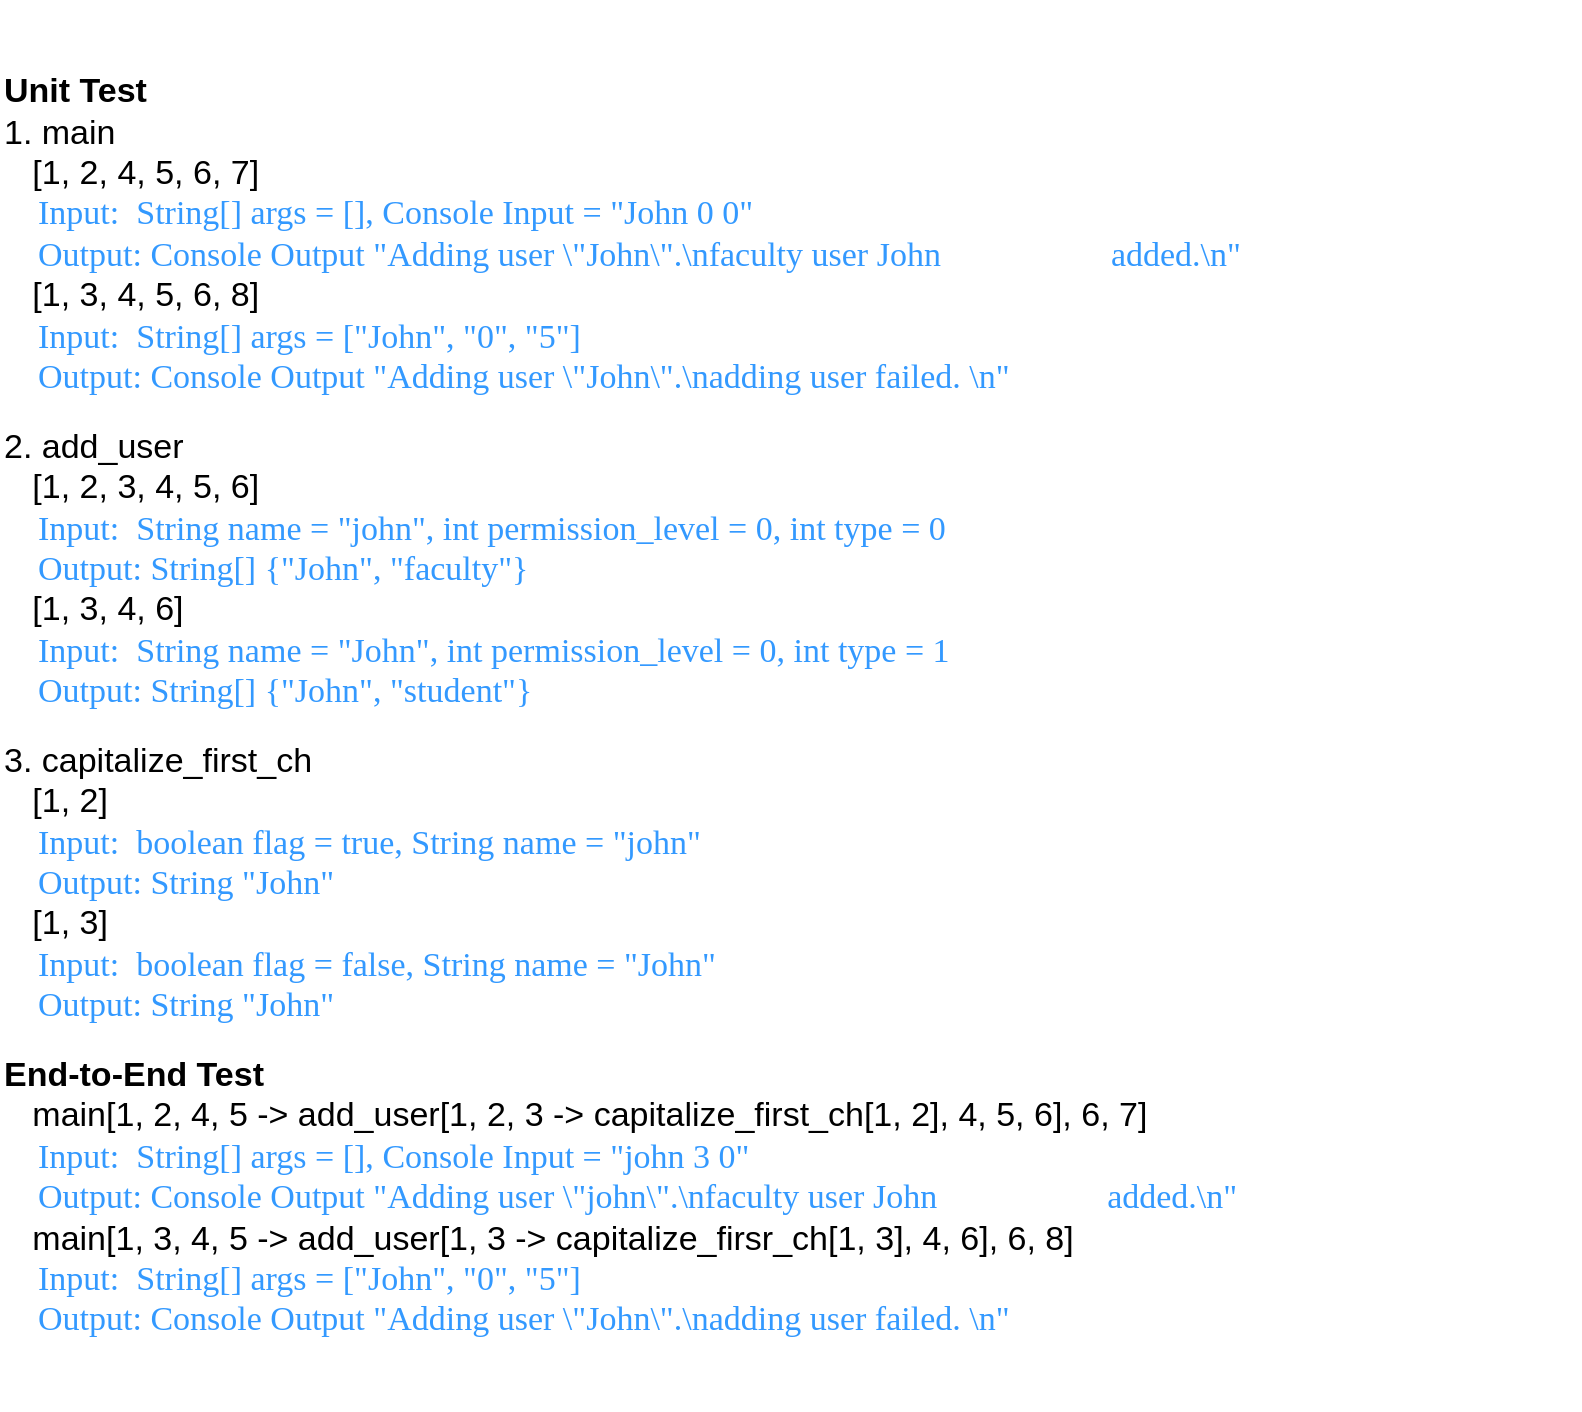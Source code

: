 <mxfile version="13.7.3" type="device"><diagram id="NRWWf8EAjQZZ9i_T6hMN" name="Page-1"><mxGraphModel dx="1697" dy="977" grid="0" gridSize="10" guides="1" tooltips="1" connect="1" arrows="1" fold="1" page="1" pageScale="1" pageWidth="850" pageHeight="1100" math="0" shadow="0"><root><mxCell id="0"/><mxCell id="1" parent="0"/><mxCell id="WmRR6fskUjK6w_Hf1d1s-1" value="&lt;font&gt;&lt;font style=&quot;font-size: 17px&quot;&gt;&lt;b&gt;Unit Test&lt;/b&gt;&lt;/font&gt;&lt;br&gt;&lt;span style=&quot;font-size: 17px&quot;&gt;1. main&lt;/span&gt;&lt;br&gt;&lt;span style=&quot;font-size: 17px&quot;&gt;&amp;nbsp; &amp;nbsp;[1, 2, 4, 5, 6, 7]&lt;/span&gt;&lt;br&gt;&lt;font face=&quot;Lucida Console&quot;&gt;&lt;font color=&quot;#3399ff&quot; style=&quot;font-size: 17px&quot;&gt;&amp;nbsp; &amp;nbsp; Input:&amp;nbsp;&amp;nbsp;&lt;/font&gt;&lt;/font&gt;&lt;span style=&quot;color: rgb(51 , 153 , 255) ; font-family: &amp;#34;lucida console&amp;#34; ; font-size: 17px&quot;&gt;String[] args = [],&amp;nbsp;&lt;/span&gt;&lt;font face=&quot;Lucida Console&quot;&gt;&lt;font color=&quot;#3399ff&quot; style=&quot;font-size: 17px&quot;&gt;Console Input = &quot;John 0 0&quot;&lt;br&gt;&lt;/font&gt;&lt;span style=&quot;font-size: 17px&quot;&gt;&amp;nbsp; &amp;nbsp;&amp;nbsp;&lt;/span&gt;&lt;font color=&quot;#3399ff&quot;&gt;&lt;span style=&quot;font-size: 17px&quot;&gt;Output: Console Output &quot;Adding user \&quot;John\&quot;.\nfaculty user John&amp;nbsp; &amp;nbsp; &amp;nbsp; &amp;nbsp; &amp;nbsp; &amp;nbsp; &amp;nbsp; &amp;nbsp; &amp;nbsp; &amp;nbsp; added.\n&lt;/span&gt;&lt;span style=&quot;font-size: 17px&quot;&gt;&quot;&lt;/span&gt;&lt;/font&gt;&lt;/font&gt;&lt;br&gt;&lt;span style=&quot;font-size: 17px&quot;&gt;&amp;nbsp; &amp;nbsp;[1, 3, 4, 5, 6, 8]&lt;/span&gt;&lt;br&gt;&lt;span style=&quot;font-size: 17px ; color: rgb(51 , 153 , 255) ; font-family: &amp;#34;lucida console&amp;#34;&quot;&gt;&amp;nbsp; &amp;nbsp; Input:&amp;nbsp;&amp;nbsp;&lt;/span&gt;&lt;font color=&quot;#3399ff&quot; style=&quot;font-size: 17px&quot;&gt;&lt;font face=&quot;Lucida Console&quot;&gt;String[] args = [&quot;John&quot;, &quot;0&quot;, &quot;5&quot;]&lt;/font&gt;&lt;br&gt;&lt;/font&gt;&lt;span style=&quot;font-size: 17px ; font-family: &amp;#34;lucida console&amp;#34;&quot;&gt;&amp;nbsp; &amp;nbsp;&amp;nbsp;&lt;/span&gt;&lt;font color=&quot;#3399ff&quot; style=&quot;font-size: 17px ; font-family: &amp;#34;lucida console&amp;#34;&quot;&gt;Output:&amp;nbsp;&lt;/font&gt;&lt;span style=&quot;color: rgb(51 , 153 , 255) ; font-family: &amp;#34;lucida console&amp;#34; ; font-size: 17px&quot;&gt;Console Output &quot;Adding user \&quot;John\&quot;.\nadding user failed. \n&lt;/span&gt;&lt;span style=&quot;color: rgb(51 , 153 , 255) ; font-family: &amp;#34;lucida console&amp;#34; ; font-size: 17px&quot;&gt;&quot;&lt;/span&gt;&lt;br&gt;&lt;br&gt;&lt;span style=&quot;font-size: 17px&quot;&gt;2. add_user&lt;/span&gt;&lt;br&gt;&lt;span style=&quot;font-size: 17px&quot;&gt;&amp;nbsp; &amp;nbsp;[1, 2, 3, 4, 5, 6]&lt;/span&gt;&lt;br&gt;&lt;span style=&quot;font-size: 17px ; color: rgb(51 , 153 , 255) ; font-family: &amp;#34;lucida console&amp;#34;&quot;&gt;&amp;nbsp; &amp;nbsp; Input:&amp;nbsp;&amp;nbsp;&lt;/span&gt;&lt;font color=&quot;#3399ff&quot; face=&quot;Lucida Console&quot; style=&quot;font-size: 17px&quot;&gt;String name = &quot;john&quot;, int permission_level = 0, int type = 0&lt;br&gt;&lt;/font&gt;&lt;span style=&quot;font-size: 17px ; font-family: &amp;#34;lucida console&amp;#34;&quot;&gt;&amp;nbsp; &amp;nbsp;&amp;nbsp;&lt;/span&gt;&lt;font color=&quot;#3399ff&quot; style=&quot;font-size: 17px ; font-family: &amp;#34;lucida console&amp;#34;&quot;&gt;Output: String[] {&quot;John&quot;, &quot;faculty&quot;}&lt;/font&gt;&lt;br&gt;&lt;span style=&quot;font-size: 17px&quot;&gt;&amp;nbsp; &amp;nbsp;[1, 3, 4, 6]&lt;/span&gt;&lt;br&gt;&lt;span style=&quot;font-size: 17px ; color: rgb(51 , 153 , 255) ; font-family: &amp;#34;lucida console&amp;#34;&quot;&gt;&amp;nbsp; &amp;nbsp; Input:&amp;nbsp;&amp;nbsp;&lt;/span&gt;&lt;font color=&quot;#3399ff&quot; style=&quot;font-size: 17px&quot;&gt;&lt;font face=&quot;Lucida Console&quot; style=&quot;font-size: 17px&quot;&gt;String name = &quot;John&quot;, int permission_level = 0, int type = 1&lt;br&gt;&lt;/font&gt;&lt;/font&gt;&lt;span style=&quot;font-size: 17px ; font-family: &amp;#34;lucida console&amp;#34;&quot;&gt;&amp;nbsp; &amp;nbsp;&amp;nbsp;&lt;/span&gt;&lt;font color=&quot;#3399ff&quot; style=&quot;font-size: 17px ; font-family: &amp;#34;lucida console&amp;#34;&quot;&gt;Output:&amp;nbsp;&lt;/font&gt;&lt;span style=&quot;font-size: 17px ; color: rgb(51 , 153 , 255) ; font-family: &amp;#34;lucida console&amp;#34;&quot;&gt;String[] {&quot;John&quot;, &quot;student&quot;}&lt;/span&gt;&lt;font color=&quot;#3399ff&quot; style=&quot;font-size: 17px&quot;&gt;&lt;br&gt;&lt;/font&gt;&lt;br&gt;&lt;span style=&quot;font-size: 17px&quot;&gt;3. capitalize_first_ch&lt;/span&gt;&lt;br&gt;&lt;span style=&quot;font-size: 17px&quot;&gt;&amp;nbsp; &amp;nbsp;[1, 2]&lt;/span&gt;&lt;br&gt;&lt;span style=&quot;font-size: 17px ; color: rgb(51 , 153 , 255) ; font-family: &amp;#34;lucida console&amp;#34;&quot;&gt;&amp;nbsp; &amp;nbsp; Input:&amp;nbsp;&amp;nbsp;&lt;/span&gt;&lt;font color=&quot;#3399ff&quot; face=&quot;Lucida Console&quot; style=&quot;font-size: 17px&quot;&gt;boolean flag = true, String name = &quot;john&quot;&lt;br&gt;&lt;/font&gt;&lt;span style=&quot;font-size: 17px ; font-family: &amp;#34;lucida console&amp;#34;&quot;&gt;&amp;nbsp; &amp;nbsp;&amp;nbsp;&lt;/span&gt;&lt;font color=&quot;#3399ff&quot; style=&quot;font-size: 17px ; font-family: &amp;#34;lucida console&amp;#34;&quot;&gt;Output: String &quot;John&quot;&lt;/font&gt;&lt;br&gt;&lt;span style=&quot;font-size: 17px&quot;&gt;&amp;nbsp; &amp;nbsp;[1, 3]&lt;/span&gt;&lt;br&gt;&lt;span style=&quot;font-size: 17px ; color: rgb(51 , 153 , 255) ; font-family: &amp;#34;lucida console&amp;#34;&quot;&gt;&amp;nbsp; &amp;nbsp; Input:&amp;nbsp;&amp;nbsp;&lt;/span&gt;&lt;font face=&quot;Lucida Console&quot; style=&quot;font-size: 17px&quot;&gt;&lt;font color=&quot;#3399ff&quot; style=&quot;font-size: 17px&quot;&gt;boolean flag = false, String name = &quot;John&quot;&lt;br&gt;&lt;/font&gt;&lt;/font&gt;&lt;span style=&quot;font-size: 17px ; font-family: &amp;#34;lucida console&amp;#34;&quot;&gt;&amp;nbsp; &amp;nbsp;&amp;nbsp;&lt;/span&gt;&lt;font color=&quot;#3399ff&quot; style=&quot;font-size: 17px ; font-family: &amp;#34;lucida console&amp;#34;&quot;&gt;Output: String &quot;John&quot;&lt;/font&gt;&lt;br&gt;&lt;br&gt;&lt;font style=&quot;font-size: 17px&quot;&gt;&lt;b&gt;End-to-End Test&lt;/b&gt;&lt;/font&gt;&lt;br&gt;&lt;span style=&quot;font-size: 17px&quot;&gt;&amp;nbsp; &amp;nbsp;main[1, 2, 4, 5 -&amp;gt; add_user[1, 2, 3 -&amp;gt; capitalize_first_ch[1, 2], 4, 5, 6], 6, 7]&lt;/span&gt;&lt;br&gt;&lt;span style=&quot;font-size: 17px ; color: rgb(51 , 153 , 255) ; font-family: &amp;#34;lucida console&amp;#34;&quot;&gt;&amp;nbsp; &amp;nbsp; Input:&amp;nbsp;&amp;nbsp;&lt;/span&gt;&lt;font color=&quot;#3399ff&quot; face=&quot;Lucida Console&quot; style=&quot;font-size: 17px&quot;&gt;String[] args =&amp;nbsp;&lt;/font&gt;&lt;span style=&quot;color: rgb(51 , 153 , 255) ; font-family: &amp;#34;lucida console&amp;#34; ; font-size: 17px&quot;&gt;[],&amp;nbsp;&lt;/span&gt;&lt;font face=&quot;Lucida Console&quot;&gt;&lt;font color=&quot;#3399ff&quot; style=&quot;font-size: 17px&quot;&gt;Console Input =&amp;nbsp;&lt;/font&gt;&lt;/font&gt;&lt;font color=&quot;#3399ff&quot; face=&quot;Lucida Console&quot; style=&quot;font-size: 17px&quot;&gt;&quot;john 3 0&quot;&lt;br&gt;&lt;/font&gt;&lt;span style=&quot;font-size: 17px ; font-family: &amp;#34;lucida console&amp;#34;&quot;&gt;&amp;nbsp; &amp;nbsp;&amp;nbsp;&lt;/span&gt;&lt;font color=&quot;#3399ff&quot; style=&quot;font-size: 17px ; font-family: &amp;#34;lucida console&amp;#34;&quot;&gt;Output:&amp;nbsp;&lt;/font&gt;&lt;span style=&quot;color: rgb(51 , 153 , 255) ; font-family: &amp;#34;lucida console&amp;#34; ; font-size: 17px&quot;&gt;Console Output &quot;Adding user \&quot;john\&quot;.\nfaculty user John&amp;nbsp; &amp;nbsp; &amp;nbsp; &amp;nbsp; &amp;nbsp; &amp;nbsp; &amp;nbsp; &amp;nbsp; &amp;nbsp; &amp;nbsp; added.\n&lt;/span&gt;&lt;span style=&quot;color: rgb(51 , 153 , 255) ; font-family: &amp;#34;lucida console&amp;#34; ; font-size: 17px&quot;&gt;&quot;&lt;/span&gt;&lt;br&gt;&lt;span style=&quot;font-size: 17px&quot;&gt;&amp;nbsp; &amp;nbsp;main[1, 3, 4, 5 -&amp;gt; add_user[1, 3 -&amp;gt; capitalize_firsr_ch[1, 3], 4, 6], 6, 8]&lt;/span&gt;&lt;br&gt;&lt;span style=&quot;font-size: 17px ; color: rgb(51 , 153 , 255) ; font-family: &amp;#34;lucida console&amp;#34;&quot;&gt;&amp;nbsp; &amp;nbsp; Input:&amp;nbsp;&amp;nbsp;&lt;/span&gt;&lt;font color=&quot;#3399ff&quot; face=&quot;Lucida Console&quot; style=&quot;font-size: 17px&quot;&gt;String[] args = [&quot;John&quot;, &quot;0&quot;, &quot;5&quot;]&lt;br&gt;&lt;/font&gt;&lt;span style=&quot;font-size: 17px ; font-family: &amp;#34;lucida console&amp;#34;&quot;&gt;&amp;nbsp; &amp;nbsp;&amp;nbsp;&lt;/span&gt;&lt;font color=&quot;#3399ff&quot; style=&quot;font-size: 17px ; font-family: &amp;#34;lucida console&amp;#34;&quot;&gt;Output:&amp;nbsp;&lt;/font&gt;&lt;span style=&quot;color: rgb(51 , 153 , 255) ; font-family: &amp;#34;lucida console&amp;#34; ; font-size: 17px&quot;&gt;Console Output &quot;Adding user \&quot;John\&quot;.\nadding user failed. \n&lt;/span&gt;&lt;span style=&quot;color: rgb(51 , 153 , 255) ; font-family: &amp;#34;lucida console&amp;#34; ; font-size: 17px&quot;&gt;&quot;&lt;/span&gt;&lt;font color=&quot;#3399ff&quot; face=&quot;Lucida Console&quot; style=&quot;font-size: 17px&quot;&gt;&lt;br&gt;&lt;/font&gt;&lt;/font&gt;" style="text;html=1;strokeColor=none;fillColor=none;align=left;verticalAlign=middle;whiteSpace=wrap;rounded=0;strokeWidth=1;" parent="1" vertex="1"><mxGeometry x="26" y="18" width="790" height="705" as="geometry"/></mxCell></root></mxGraphModel></diagram></mxfile>